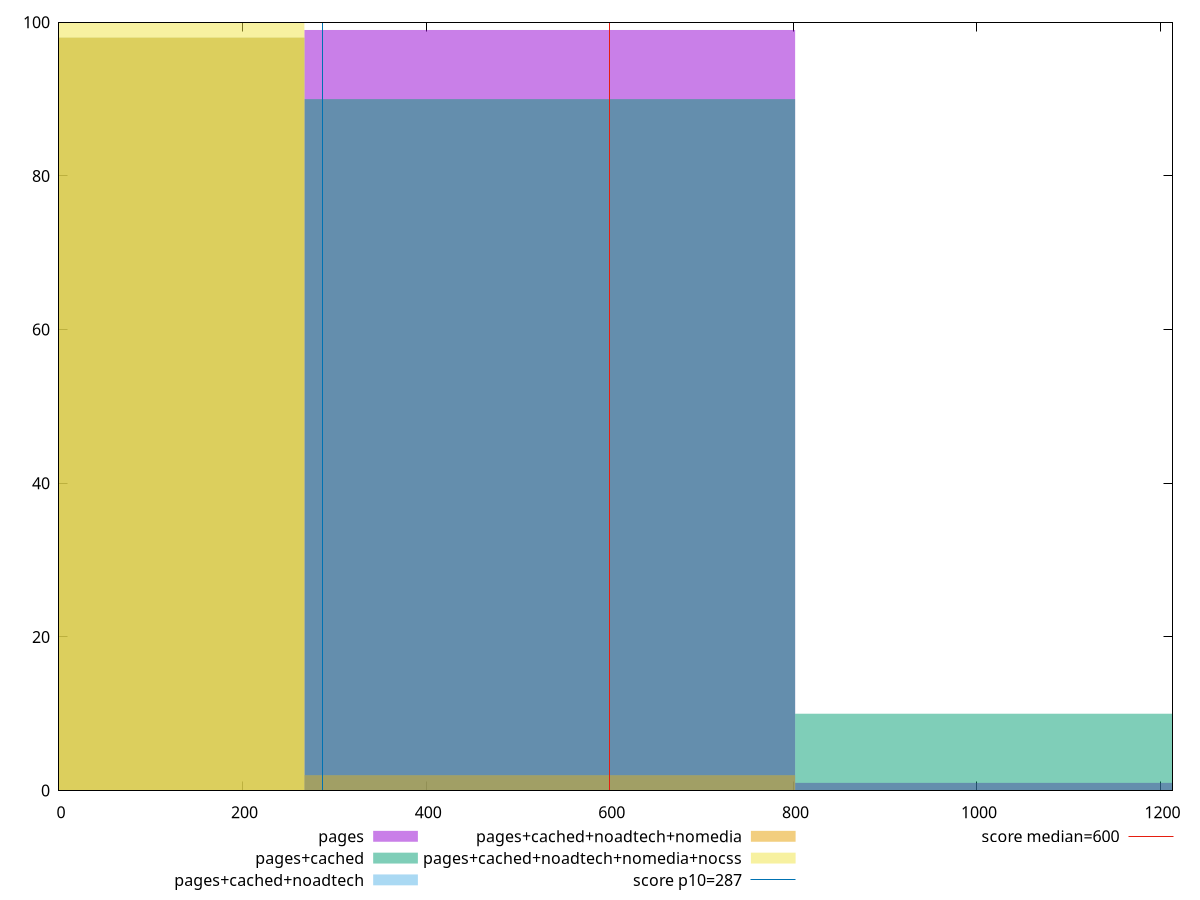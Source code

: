 reset

$pages <<EOF
534.6044358686717 99
1069.2088717373433 1
EOF

$pagesCached <<EOF
534.6044358686717 90
1069.2088717373433 10
EOF

$pagesCachedNoadtech <<EOF
0 98
534.6044358686717 2
EOF

$pagesCachedNoadtechNomedia <<EOF
0 98
534.6044358686717 2
EOF

$pagesCachedNoadtechNomediaNocss <<EOF
0 100
EOF

set key outside below
set boxwidth 534.6044358686717
set xrange [0:1213]
set yrange [0:100]
set trange [0:100]
set style fill transparent solid 0.5 noborder

set parametric
set terminal svg size 640, 530 enhanced background rgb 'white'
set output "report_00025_2021-02-22T21:38:55.199Z/total-blocking-time/comparison/histogram/all_raw.svg"

plot $pages title "pages" with boxes, \
     $pagesCached title "pages+cached" with boxes, \
     $pagesCachedNoadtech title "pages+cached+noadtech" with boxes, \
     $pagesCachedNoadtechNomedia title "pages+cached+noadtech+nomedia" with boxes, \
     $pagesCachedNoadtechNomediaNocss title "pages+cached+noadtech+nomedia+nocss" with boxes, \
     287,t title "score p10=287", \
     600,t title "score median=600"

reset
